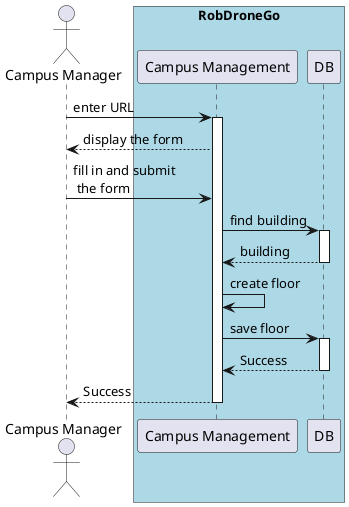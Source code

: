 @startuml SD Lv2

actor "Campus Manager" as user
box "RobDroneGo" #LightBlue
    participant "Campus Management" as campus
    participant "DB" as DB
end box

user -> campus : enter URL
activate campus

campus --> user : display the form
user -> campus : fill in and submit\n the form

campus -> DB : find building
activate DB
DB --> campus : building
deactivate DB

campus -> campus : create floor

campus -> DB : save floor
activate DB
DB --> campus : Success
deactivate DB

user <-- campus : Success
deactivate campus

@enduml